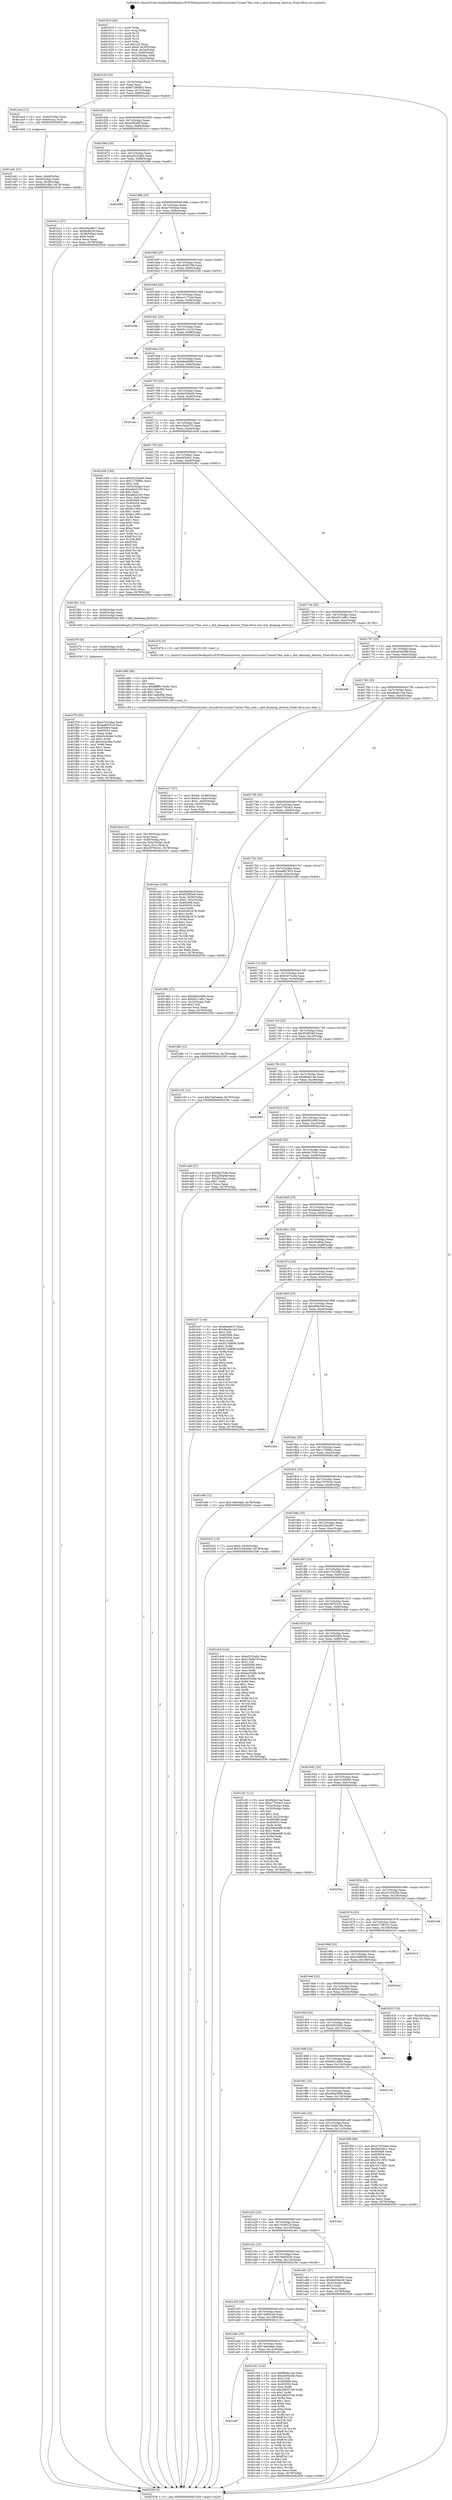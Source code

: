 digraph "0x401610" {
  label = "0x401610 (/mnt/c/Users/mathe/Desktop/tcc/POCII/binaries/extr_linuxdriversscsiaic7xxxaic79xx_osm.c_ahd_dmamap_destroy_Final-ollvm.out::main(0))"
  labelloc = "t"
  node[shape=record]

  Entry [label="",width=0.3,height=0.3,shape=circle,fillcolor=black,style=filled]
  "0x40163d" [label="{
     0x40163d [23]\l
     | [instrs]\l
     &nbsp;&nbsp;0x40163d \<+3\>: mov -0x78(%rbp),%eax\l
     &nbsp;&nbsp;0x401640 \<+2\>: mov %eax,%ecx\l
     &nbsp;&nbsp;0x401642 \<+6\>: sub $0x87280d03,%ecx\l
     &nbsp;&nbsp;0x401648 \<+3\>: mov %eax,-0x7c(%rbp)\l
     &nbsp;&nbsp;0x40164b \<+3\>: mov %ecx,-0x80(%rbp)\l
     &nbsp;&nbsp;0x40164e \<+6\>: je 0000000000401ac4 \<main+0x4b4\>\l
  }"]
  "0x401ac4" [label="{
     0x401ac4 [13]\l
     | [instrs]\l
     &nbsp;&nbsp;0x401ac4 \<+4\>: mov -0x40(%rbp),%rax\l
     &nbsp;&nbsp;0x401ac8 \<+4\>: mov 0x8(%rax),%rdi\l
     &nbsp;&nbsp;0x401acc \<+5\>: call 0000000000401060 \<atoi@plt\>\l
     | [calls]\l
     &nbsp;&nbsp;0x401060 \{1\} (unknown)\l
  }"]
  "0x401654" [label="{
     0x401654 [25]\l
     | [instrs]\l
     &nbsp;&nbsp;0x401654 \<+5\>: jmp 0000000000401659 \<main+0x49\>\l
     &nbsp;&nbsp;0x401659 \<+3\>: mov -0x7c(%rbp),%eax\l
     &nbsp;&nbsp;0x40165c \<+5\>: sub $0xa2f5af4f,%eax\l
     &nbsp;&nbsp;0x401661 \<+6\>: mov %eax,-0x84(%rbp)\l
     &nbsp;&nbsp;0x401667 \<+6\>: je 0000000000401b1c \<main+0x50c\>\l
  }"]
  Exit [label="",width=0.3,height=0.3,shape=circle,fillcolor=black,style=filled,peripheries=2]
  "0x401b1c" [label="{
     0x401b1c [27]\l
     | [instrs]\l
     &nbsp;&nbsp;0x401b1c \<+5\>: mov $0x22bcd6c7,%eax\l
     &nbsp;&nbsp;0x401b21 \<+5\>: mov $0x8a461bf,%ecx\l
     &nbsp;&nbsp;0x401b26 \<+3\>: mov -0x28(%rbp),%edx\l
     &nbsp;&nbsp;0x401b29 \<+3\>: cmp $0x0,%edx\l
     &nbsp;&nbsp;0x401b2c \<+3\>: cmove %ecx,%eax\l
     &nbsp;&nbsp;0x401b2f \<+3\>: mov %eax,-0x78(%rbp)\l
     &nbsp;&nbsp;0x401b32 \<+5\>: jmp 0000000000402556 \<main+0xf46\>\l
  }"]
  "0x40166d" [label="{
     0x40166d [25]\l
     | [instrs]\l
     &nbsp;&nbsp;0x40166d \<+5\>: jmp 0000000000401672 \<main+0x62\>\l
     &nbsp;&nbsp;0x401672 \<+3\>: mov -0x7c(%rbp),%eax\l
     &nbsp;&nbsp;0x401675 \<+5\>: sub $0xa5232a64,%eax\l
     &nbsp;&nbsp;0x40167a \<+6\>: mov %eax,-0x88(%rbp)\l
     &nbsp;&nbsp;0x401680 \<+6\>: je 0000000000402490 \<main+0xe80\>\l
  }"]
  "0x401f79" [label="{
     0x401f79 [93]\l
     | [instrs]\l
     &nbsp;&nbsp;0x401f79 \<+5\>: mov $0xa73034ee,%edx\l
     &nbsp;&nbsp;0x401f7e \<+5\>: mov $0xea667818,%esi\l
     &nbsp;&nbsp;0x401f83 \<+7\>: mov 0x405068,%eax\l
     &nbsp;&nbsp;0x401f8a \<+7\>: mov 0x405054,%ecx\l
     &nbsp;&nbsp;0x401f91 \<+3\>: mov %eax,%r8d\l
     &nbsp;&nbsp;0x401f94 \<+7\>: add $0x43c8cdbc,%r8d\l
     &nbsp;&nbsp;0x401f9b \<+4\>: sub $0x1,%r8d\l
     &nbsp;&nbsp;0x401f9f \<+7\>: sub $0x43c8cdbc,%r8d\l
     &nbsp;&nbsp;0x401fa6 \<+4\>: imul %r8d,%eax\l
     &nbsp;&nbsp;0x401faa \<+3\>: and $0x1,%eax\l
     &nbsp;&nbsp;0x401fad \<+3\>: cmp $0x0,%eax\l
     &nbsp;&nbsp;0x401fb0 \<+4\>: sete %r9b\l
     &nbsp;&nbsp;0x401fb4 \<+3\>: cmp $0xa,%ecx\l
     &nbsp;&nbsp;0x401fb7 \<+4\>: setl %r10b\l
     &nbsp;&nbsp;0x401fbb \<+3\>: mov %r9b,%r11b\l
     &nbsp;&nbsp;0x401fbe \<+3\>: and %r10b,%r11b\l
     &nbsp;&nbsp;0x401fc1 \<+3\>: xor %r10b,%r9b\l
     &nbsp;&nbsp;0x401fc4 \<+3\>: or %r9b,%r11b\l
     &nbsp;&nbsp;0x401fc7 \<+4\>: test $0x1,%r11b\l
     &nbsp;&nbsp;0x401fcb \<+3\>: cmovne %esi,%edx\l
     &nbsp;&nbsp;0x401fce \<+3\>: mov %edx,-0x78(%rbp)\l
     &nbsp;&nbsp;0x401fd1 \<+5\>: jmp 0000000000402556 \<main+0xf46\>\l
  }"]
  "0x402490" [label="{
     0x402490\l
  }", style=dashed]
  "0x401686" [label="{
     0x401686 [25]\l
     | [instrs]\l
     &nbsp;&nbsp;0x401686 \<+5\>: jmp 000000000040168b \<main+0x7b\>\l
     &nbsp;&nbsp;0x40168b \<+3\>: mov -0x7c(%rbp),%eax\l
     &nbsp;&nbsp;0x40168e \<+5\>: sub $0xa73034ee,%eax\l
     &nbsp;&nbsp;0x401693 \<+6\>: mov %eax,-0x8c(%rbp)\l
     &nbsp;&nbsp;0x401699 \<+6\>: je 00000000004024a9 \<main+0xe99\>\l
  }"]
  "0x401f70" [label="{
     0x401f70 [9]\l
     | [instrs]\l
     &nbsp;&nbsp;0x401f70 \<+4\>: mov -0x58(%rbp),%rdi\l
     &nbsp;&nbsp;0x401f74 \<+5\>: call 0000000000401030 \<free@plt\>\l
     | [calls]\l
     &nbsp;&nbsp;0x401030 \{1\} (unknown)\l
  }"]
  "0x4024a9" [label="{
     0x4024a9\l
  }", style=dashed]
  "0x40169f" [label="{
     0x40169f [25]\l
     | [instrs]\l
     &nbsp;&nbsp;0x40169f \<+5\>: jmp 00000000004016a4 \<main+0x94\>\l
     &nbsp;&nbsp;0x4016a4 \<+3\>: mov -0x7c(%rbp),%eax\l
     &nbsp;&nbsp;0x4016a7 \<+5\>: sub $0xa9244780,%eax\l
     &nbsp;&nbsp;0x4016ac \<+6\>: mov %eax,-0x90(%rbp)\l
     &nbsp;&nbsp;0x4016b2 \<+6\>: je 0000000000402526 \<main+0xf16\>\l
  }"]
  "0x401da8" [label="{
     0x401da8 [32]\l
     | [instrs]\l
     &nbsp;&nbsp;0x401da8 \<+6\>: mov -0x130(%rbp),%ecx\l
     &nbsp;&nbsp;0x401dae \<+3\>: imul %eax,%ecx\l
     &nbsp;&nbsp;0x401db1 \<+4\>: mov -0x58(%rbp),%rsi\l
     &nbsp;&nbsp;0x401db5 \<+4\>: movslq -0x5c(%rbp),%rdi\l
     &nbsp;&nbsp;0x401db9 \<+3\>: mov %ecx,(%rsi,%rdi,4)\l
     &nbsp;&nbsp;0x401dbc \<+7\>: movl $0x29793c41,-0x78(%rbp)\l
     &nbsp;&nbsp;0x401dc3 \<+5\>: jmp 0000000000402556 \<main+0xf46\>\l
  }"]
  "0x402526" [label="{
     0x402526\l
  }", style=dashed]
  "0x4016b8" [label="{
     0x4016b8 [25]\l
     | [instrs]\l
     &nbsp;&nbsp;0x4016b8 \<+5\>: jmp 00000000004016bd \<main+0xad\>\l
     &nbsp;&nbsp;0x4016bd \<+3\>: mov -0x7c(%rbp),%eax\l
     &nbsp;&nbsp;0x4016c0 \<+5\>: sub $0xae1c724d,%eax\l
     &nbsp;&nbsp;0x4016c5 \<+6\>: mov %eax,-0x94(%rbp)\l
     &nbsp;&nbsp;0x4016cb \<+6\>: je 0000000000402286 \<main+0xc76\>\l
  }"]
  "0x401d80" [label="{
     0x401d80 [40]\l
     | [instrs]\l
     &nbsp;&nbsp;0x401d80 \<+5\>: mov $0x2,%ecx\l
     &nbsp;&nbsp;0x401d85 \<+1\>: cltd\l
     &nbsp;&nbsp;0x401d86 \<+2\>: idiv %ecx\l
     &nbsp;&nbsp;0x401d88 \<+6\>: imul $0xfffffffe,%edx,%ecx\l
     &nbsp;&nbsp;0x401d8e \<+6\>: sub $0x14a9c8fd,%ecx\l
     &nbsp;&nbsp;0x401d94 \<+3\>: add $0x1,%ecx\l
     &nbsp;&nbsp;0x401d97 \<+6\>: add $0x14a9c8fd,%ecx\l
     &nbsp;&nbsp;0x401d9d \<+6\>: mov %ecx,-0x130(%rbp)\l
     &nbsp;&nbsp;0x401da3 \<+5\>: call 0000000000401160 \<next_i\>\l
     | [calls]\l
     &nbsp;&nbsp;0x401160 \{1\} (/mnt/c/Users/mathe/Desktop/tcc/POCII/binaries/extr_linuxdriversscsiaic7xxxaic79xx_osm.c_ahd_dmamap_destroy_Final-ollvm.out::next_i)\l
  }"]
  "0x402286" [label="{
     0x402286\l
  }", style=dashed]
  "0x4016d1" [label="{
     0x4016d1 [25]\l
     | [instrs]\l
     &nbsp;&nbsp;0x4016d1 \<+5\>: jmp 00000000004016d6 \<main+0xc6\>\l
     &nbsp;&nbsp;0x4016d6 \<+3\>: mov -0x7c(%rbp),%eax\l
     &nbsp;&nbsp;0x4016d9 \<+5\>: sub $0xb5114143,%eax\l
     &nbsp;&nbsp;0x4016de \<+6\>: mov %eax,-0x98(%rbp)\l
     &nbsp;&nbsp;0x4016e4 \<+6\>: je 00000000004022de \<main+0xcce\>\l
  }"]
  "0x401a87" [label="{
     0x401a87\l
  }", style=dashed]
  "0x4022de" [label="{
     0x4022de\l
  }", style=dashed]
  "0x4016ea" [label="{
     0x4016ea [25]\l
     | [instrs]\l
     &nbsp;&nbsp;0x4016ea \<+5\>: jmp 00000000004016ef \<main+0xdf\>\l
     &nbsp;&nbsp;0x4016ef \<+3\>: mov -0x7c(%rbp),%eax\l
     &nbsp;&nbsp;0x4016f2 \<+5\>: sub $0xb8c69d80,%eax\l
     &nbsp;&nbsp;0x4016f7 \<+6\>: mov %eax,-0x9c(%rbp)\l
     &nbsp;&nbsp;0x4016fd \<+6\>: je 00000000004020ae \<main+0xa9e\>\l
  }"]
  "0x401c61" [label="{
     0x401c61 [144]\l
     | [instrs]\l
     &nbsp;&nbsp;0x401c61 \<+5\>: mov $0xf8edc14a,%eax\l
     &nbsp;&nbsp;0x401c66 \<+5\>: mov $0x2e955d5c,%ecx\l
     &nbsp;&nbsp;0x401c6b \<+2\>: mov $0x1,%dl\l
     &nbsp;&nbsp;0x401c6d \<+7\>: mov 0x405068,%esi\l
     &nbsp;&nbsp;0x401c74 \<+7\>: mov 0x405054,%edi\l
     &nbsp;&nbsp;0x401c7b \<+3\>: mov %esi,%r8d\l
     &nbsp;&nbsp;0x401c7e \<+7\>: sub $0x296337e9,%r8d\l
     &nbsp;&nbsp;0x401c85 \<+4\>: sub $0x1,%r8d\l
     &nbsp;&nbsp;0x401c89 \<+7\>: add $0x296337e9,%r8d\l
     &nbsp;&nbsp;0x401c90 \<+4\>: imul %r8d,%esi\l
     &nbsp;&nbsp;0x401c94 \<+3\>: and $0x1,%esi\l
     &nbsp;&nbsp;0x401c97 \<+3\>: cmp $0x0,%esi\l
     &nbsp;&nbsp;0x401c9a \<+4\>: sete %r9b\l
     &nbsp;&nbsp;0x401c9e \<+3\>: cmp $0xa,%edi\l
     &nbsp;&nbsp;0x401ca1 \<+4\>: setl %r10b\l
     &nbsp;&nbsp;0x401ca5 \<+3\>: mov %r9b,%r11b\l
     &nbsp;&nbsp;0x401ca8 \<+4\>: xor $0xff,%r11b\l
     &nbsp;&nbsp;0x401cac \<+3\>: mov %r10b,%bl\l
     &nbsp;&nbsp;0x401caf \<+3\>: xor $0xff,%bl\l
     &nbsp;&nbsp;0x401cb2 \<+3\>: xor $0x1,%dl\l
     &nbsp;&nbsp;0x401cb5 \<+3\>: mov %r11b,%r14b\l
     &nbsp;&nbsp;0x401cb8 \<+4\>: and $0xff,%r14b\l
     &nbsp;&nbsp;0x401cbc \<+3\>: and %dl,%r9b\l
     &nbsp;&nbsp;0x401cbf \<+3\>: mov %bl,%r15b\l
     &nbsp;&nbsp;0x401cc2 \<+4\>: and $0xff,%r15b\l
     &nbsp;&nbsp;0x401cc6 \<+3\>: and %dl,%r10b\l
     &nbsp;&nbsp;0x401cc9 \<+3\>: or %r9b,%r14b\l
     &nbsp;&nbsp;0x401ccc \<+3\>: or %r10b,%r15b\l
     &nbsp;&nbsp;0x401ccf \<+3\>: xor %r15b,%r14b\l
     &nbsp;&nbsp;0x401cd2 \<+3\>: or %bl,%r11b\l
     &nbsp;&nbsp;0x401cd5 \<+4\>: xor $0xff,%r11b\l
     &nbsp;&nbsp;0x401cd9 \<+3\>: or $0x1,%dl\l
     &nbsp;&nbsp;0x401cdc \<+3\>: and %dl,%r11b\l
     &nbsp;&nbsp;0x401cdf \<+3\>: or %r11b,%r14b\l
     &nbsp;&nbsp;0x401ce2 \<+4\>: test $0x1,%r14b\l
     &nbsp;&nbsp;0x401ce6 \<+3\>: cmovne %ecx,%eax\l
     &nbsp;&nbsp;0x401ce9 \<+3\>: mov %eax,-0x78(%rbp)\l
     &nbsp;&nbsp;0x401cec \<+5\>: jmp 0000000000402556 \<main+0xf46\>\l
  }"]
  "0x4020ae" [label="{
     0x4020ae\l
  }", style=dashed]
  "0x401703" [label="{
     0x401703 [25]\l
     | [instrs]\l
     &nbsp;&nbsp;0x401703 \<+5\>: jmp 0000000000401708 \<main+0xf8\>\l
     &nbsp;&nbsp;0x401708 \<+3\>: mov -0x7c(%rbp),%eax\l
     &nbsp;&nbsp;0x40170b \<+5\>: sub $0xbb550e28,%eax\l
     &nbsp;&nbsp;0x401710 \<+6\>: mov %eax,-0xa0(%rbp)\l
     &nbsp;&nbsp;0x401716 \<+6\>: je 0000000000401aac \<main+0x49c\>\l
  }"]
  "0x401a6e" [label="{
     0x401a6e [25]\l
     | [instrs]\l
     &nbsp;&nbsp;0x401a6e \<+5\>: jmp 0000000000401a73 \<main+0x463\>\l
     &nbsp;&nbsp;0x401a73 \<+3\>: mov -0x7c(%rbp),%eax\l
     &nbsp;&nbsp;0x401a76 \<+5\>: sub $0x7ab0e4eb,%eax\l
     &nbsp;&nbsp;0x401a7b \<+6\>: mov %eax,-0x12c(%rbp)\l
     &nbsp;&nbsp;0x401a81 \<+6\>: je 0000000000401c61 \<main+0x651\>\l
  }"]
  "0x401aac" [label="{
     0x401aac\l
  }", style=dashed]
  "0x40171c" [label="{
     0x40171c [25]\l
     | [instrs]\l
     &nbsp;&nbsp;0x40171c \<+5\>: jmp 0000000000401721 \<main+0x111\>\l
     &nbsp;&nbsp;0x401721 \<+3\>: mov -0x7c(%rbp),%eax\l
     &nbsp;&nbsp;0x401724 \<+5\>: sub $0xcc5e0a79,%eax\l
     &nbsp;&nbsp;0x401729 \<+6\>: mov %eax,-0xa4(%rbp)\l
     &nbsp;&nbsp;0x40172f \<+6\>: je 0000000000401e58 \<main+0x848\>\l
  }"]
  "0x402115" [label="{
     0x402115\l
  }", style=dashed]
  "0x401e58" [label="{
     0x401e58 [165]\l
     | [instrs]\l
     &nbsp;&nbsp;0x401e58 \<+5\>: mov $0xa5232a64,%eax\l
     &nbsp;&nbsp;0x401e5d \<+5\>: mov $0x1176f9bc,%ecx\l
     &nbsp;&nbsp;0x401e62 \<+2\>: mov $0x1,%dl\l
     &nbsp;&nbsp;0x401e64 \<+3\>: mov -0x5c(%rbp),%esi\l
     &nbsp;&nbsp;0x401e67 \<+6\>: sub $0xafeb2145,%esi\l
     &nbsp;&nbsp;0x401e6d \<+3\>: add $0x1,%esi\l
     &nbsp;&nbsp;0x401e70 \<+6\>: add $0xafeb2145,%esi\l
     &nbsp;&nbsp;0x401e76 \<+3\>: mov %esi,-0x5c(%rbp)\l
     &nbsp;&nbsp;0x401e79 \<+7\>: mov 0x405068,%esi\l
     &nbsp;&nbsp;0x401e80 \<+7\>: mov 0x405054,%edi\l
     &nbsp;&nbsp;0x401e87 \<+3\>: mov %esi,%r8d\l
     &nbsp;&nbsp;0x401e8a \<+7\>: sub $0xfe11991c,%r8d\l
     &nbsp;&nbsp;0x401e91 \<+4\>: sub $0x1,%r8d\l
     &nbsp;&nbsp;0x401e95 \<+7\>: add $0xfe11991c,%r8d\l
     &nbsp;&nbsp;0x401e9c \<+4\>: imul %r8d,%esi\l
     &nbsp;&nbsp;0x401ea0 \<+3\>: and $0x1,%esi\l
     &nbsp;&nbsp;0x401ea3 \<+3\>: cmp $0x0,%esi\l
     &nbsp;&nbsp;0x401ea6 \<+4\>: sete %r9b\l
     &nbsp;&nbsp;0x401eaa \<+3\>: cmp $0xa,%edi\l
     &nbsp;&nbsp;0x401ead \<+4\>: setl %r10b\l
     &nbsp;&nbsp;0x401eb1 \<+3\>: mov %r9b,%r11b\l
     &nbsp;&nbsp;0x401eb4 \<+4\>: xor $0xff,%r11b\l
     &nbsp;&nbsp;0x401eb8 \<+3\>: mov %r10b,%bl\l
     &nbsp;&nbsp;0x401ebb \<+3\>: xor $0xff,%bl\l
     &nbsp;&nbsp;0x401ebe \<+3\>: xor $0x0,%dl\l
     &nbsp;&nbsp;0x401ec1 \<+3\>: mov %r11b,%r14b\l
     &nbsp;&nbsp;0x401ec4 \<+4\>: and $0x0,%r14b\l
     &nbsp;&nbsp;0x401ec8 \<+3\>: and %dl,%r9b\l
     &nbsp;&nbsp;0x401ecb \<+3\>: mov %bl,%r15b\l
     &nbsp;&nbsp;0x401ece \<+4\>: and $0x0,%r15b\l
     &nbsp;&nbsp;0x401ed2 \<+3\>: and %dl,%r10b\l
     &nbsp;&nbsp;0x401ed5 \<+3\>: or %r9b,%r14b\l
     &nbsp;&nbsp;0x401ed8 \<+3\>: or %r10b,%r15b\l
     &nbsp;&nbsp;0x401edb \<+3\>: xor %r15b,%r14b\l
     &nbsp;&nbsp;0x401ede \<+3\>: or %bl,%r11b\l
     &nbsp;&nbsp;0x401ee1 \<+4\>: xor $0xff,%r11b\l
     &nbsp;&nbsp;0x401ee5 \<+3\>: or $0x0,%dl\l
     &nbsp;&nbsp;0x401ee8 \<+3\>: and %dl,%r11b\l
     &nbsp;&nbsp;0x401eeb \<+3\>: or %r11b,%r14b\l
     &nbsp;&nbsp;0x401eee \<+4\>: test $0x1,%r14b\l
     &nbsp;&nbsp;0x401ef2 \<+3\>: cmovne %ecx,%eax\l
     &nbsp;&nbsp;0x401ef5 \<+3\>: mov %eax,-0x78(%rbp)\l
     &nbsp;&nbsp;0x401ef8 \<+5\>: jmp 0000000000402556 \<main+0xf46\>\l
  }"]
  "0x401735" [label="{
     0x401735 [25]\l
     | [instrs]\l
     &nbsp;&nbsp;0x401735 \<+5\>: jmp 000000000040173a \<main+0x12a\>\l
     &nbsp;&nbsp;0x40173a \<+3\>: mov -0x7c(%rbp),%eax\l
     &nbsp;&nbsp;0x40173d \<+5\>: sub $0xd4f34fc1,%eax\l
     &nbsp;&nbsp;0x401742 \<+6\>: mov %eax,-0xa8(%rbp)\l
     &nbsp;&nbsp;0x401748 \<+6\>: je 0000000000401f61 \<main+0x951\>\l
  }"]
  "0x401a55" [label="{
     0x401a55 [25]\l
     | [instrs]\l
     &nbsp;&nbsp;0x401a55 \<+5\>: jmp 0000000000401a5a \<main+0x44a\>\l
     &nbsp;&nbsp;0x401a5a \<+3\>: mov -0x7c(%rbp),%eax\l
     &nbsp;&nbsp;0x401a5d \<+5\>: sub $0x7a0901dd,%eax\l
     &nbsp;&nbsp;0x401a62 \<+6\>: mov %eax,-0x128(%rbp)\l
     &nbsp;&nbsp;0x401a68 \<+6\>: je 0000000000402115 \<main+0xb05\>\l
  }"]
  "0x401f61" [label="{
     0x401f61 [15]\l
     | [instrs]\l
     &nbsp;&nbsp;0x401f61 \<+4\>: mov -0x58(%rbp),%rdi\l
     &nbsp;&nbsp;0x401f65 \<+3\>: mov -0x48(%rbp),%esi\l
     &nbsp;&nbsp;0x401f68 \<+3\>: mov -0x4c(%rbp),%edx\l
     &nbsp;&nbsp;0x401f6b \<+5\>: call 0000000000401400 \<ahd_dmamap_destroy\>\l
     | [calls]\l
     &nbsp;&nbsp;0x401400 \{1\} (/mnt/c/Users/mathe/Desktop/tcc/POCII/binaries/extr_linuxdriversscsiaic7xxxaic79xx_osm.c_ahd_dmamap_destroy_Final-ollvm.out::ahd_dmamap_destroy)\l
  }"]
  "0x40174e" [label="{
     0x40174e [25]\l
     | [instrs]\l
     &nbsp;&nbsp;0x40174e \<+5\>: jmp 0000000000401753 \<main+0x143\>\l
     &nbsp;&nbsp;0x401753 \<+3\>: mov -0x7c(%rbp),%eax\l
     &nbsp;&nbsp;0x401756 \<+5\>: sub $0xd511afb1,%eax\l
     &nbsp;&nbsp;0x40175b \<+6\>: mov %eax,-0xac(%rbp)\l
     &nbsp;&nbsp;0x401761 \<+6\>: je 0000000000401d7b \<main+0x76b\>\l
  }"]
  "0x40225b" [label="{
     0x40225b\l
  }", style=dashed]
  "0x401d7b" [label="{
     0x401d7b [5]\l
     | [instrs]\l
     &nbsp;&nbsp;0x401d7b \<+5\>: call 0000000000401160 \<next_i\>\l
     | [calls]\l
     &nbsp;&nbsp;0x401160 \{1\} (/mnt/c/Users/mathe/Desktop/tcc/POCII/binaries/extr_linuxdriversscsiaic7xxxaic79xx_osm.c_ahd_dmamap_destroy_Final-ollvm.out::next_i)\l
  }"]
  "0x401767" [label="{
     0x401767 [25]\l
     | [instrs]\l
     &nbsp;&nbsp;0x401767 \<+5\>: jmp 000000000040176c \<main+0x15c\>\l
     &nbsp;&nbsp;0x40176c \<+3\>: mov -0x7c(%rbp),%eax\l
     &nbsp;&nbsp;0x40176f \<+5\>: sub $0xda3b596f,%eax\l
     &nbsp;&nbsp;0x401774 \<+6\>: mov %eax,-0xb0(%rbp)\l
     &nbsp;&nbsp;0x40177a \<+6\>: je 00000000004024d9 \<main+0xec9\>\l
  }"]
  "0x401bec" [label="{
     0x401bec [105]\l
     | [instrs]\l
     &nbsp;&nbsp;0x401bec \<+5\>: mov $0xfdeefe10,%ecx\l
     &nbsp;&nbsp;0x401bf1 \<+5\>: mov $0xf32f659d,%edx\l
     &nbsp;&nbsp;0x401bf6 \<+4\>: mov %rax,-0x58(%rbp)\l
     &nbsp;&nbsp;0x401bfa \<+7\>: movl $0x0,-0x5c(%rbp)\l
     &nbsp;&nbsp;0x401c01 \<+7\>: mov 0x405068,%esi\l
     &nbsp;&nbsp;0x401c08 \<+8\>: mov 0x405054,%r8d\l
     &nbsp;&nbsp;0x401c10 \<+3\>: mov %esi,%r9d\l
     &nbsp;&nbsp;0x401c13 \<+7\>: add $0x63db1b7b,%r9d\l
     &nbsp;&nbsp;0x401c1a \<+4\>: sub $0x1,%r9d\l
     &nbsp;&nbsp;0x401c1e \<+7\>: sub $0x63db1b7b,%r9d\l
     &nbsp;&nbsp;0x401c25 \<+4\>: imul %r9d,%esi\l
     &nbsp;&nbsp;0x401c29 \<+3\>: and $0x1,%esi\l
     &nbsp;&nbsp;0x401c2c \<+3\>: cmp $0x0,%esi\l
     &nbsp;&nbsp;0x401c2f \<+4\>: sete %r10b\l
     &nbsp;&nbsp;0x401c33 \<+4\>: cmp $0xa,%r8d\l
     &nbsp;&nbsp;0x401c37 \<+4\>: setl %r11b\l
     &nbsp;&nbsp;0x401c3b \<+3\>: mov %r10b,%bl\l
     &nbsp;&nbsp;0x401c3e \<+3\>: and %r11b,%bl\l
     &nbsp;&nbsp;0x401c41 \<+3\>: xor %r11b,%r10b\l
     &nbsp;&nbsp;0x401c44 \<+3\>: or %r10b,%bl\l
     &nbsp;&nbsp;0x401c47 \<+3\>: test $0x1,%bl\l
     &nbsp;&nbsp;0x401c4a \<+3\>: cmovne %edx,%ecx\l
     &nbsp;&nbsp;0x401c4d \<+3\>: mov %ecx,-0x78(%rbp)\l
     &nbsp;&nbsp;0x401c50 \<+5\>: jmp 0000000000402556 \<main+0xf46\>\l
  }"]
  "0x4024d9" [label="{
     0x4024d9\l
  }", style=dashed]
  "0x401780" [label="{
     0x401780 [25]\l
     | [instrs]\l
     &nbsp;&nbsp;0x401780 \<+5\>: jmp 0000000000401785 \<main+0x175\>\l
     &nbsp;&nbsp;0x401785 \<+3\>: mov -0x7c(%rbp),%eax\l
     &nbsp;&nbsp;0x401788 \<+5\>: sub $0xdba0e14d,%eax\l
     &nbsp;&nbsp;0x40178d \<+6\>: mov %eax,-0xb4(%rbp)\l
     &nbsp;&nbsp;0x401793 \<+6\>: je 0000000000401bc7 \<main+0x5b7\>\l
  }"]
  "0x401ad1" [label="{
     0x401ad1 [21]\l
     | [instrs]\l
     &nbsp;&nbsp;0x401ad1 \<+3\>: mov %eax,-0x44(%rbp)\l
     &nbsp;&nbsp;0x401ad4 \<+3\>: mov -0x44(%rbp),%eax\l
     &nbsp;&nbsp;0x401ad7 \<+3\>: mov %eax,-0x28(%rbp)\l
     &nbsp;&nbsp;0x401ada \<+7\>: movl $0xfb92cfb6,-0x78(%rbp)\l
     &nbsp;&nbsp;0x401ae1 \<+5\>: jmp 0000000000402556 \<main+0xf46\>\l
  }"]
  "0x401bc7" [label="{
     0x401bc7 [37]\l
     | [instrs]\l
     &nbsp;&nbsp;0x401bc7 \<+7\>: movl $0x64,-0x48(%rbp)\l
     &nbsp;&nbsp;0x401bce \<+7\>: movl $0x64,-0x4c(%rbp)\l
     &nbsp;&nbsp;0x401bd5 \<+7\>: movl $0x1,-0x50(%rbp)\l
     &nbsp;&nbsp;0x401bdc \<+4\>: movslq -0x50(%rbp),%rax\l
     &nbsp;&nbsp;0x401be0 \<+4\>: shl $0x2,%rax\l
     &nbsp;&nbsp;0x401be4 \<+3\>: mov %rax,%rdi\l
     &nbsp;&nbsp;0x401be7 \<+5\>: call 0000000000401050 \<malloc@plt\>\l
     | [calls]\l
     &nbsp;&nbsp;0x401050 \{1\} (unknown)\l
  }"]
  "0x401799" [label="{
     0x401799 [25]\l
     | [instrs]\l
     &nbsp;&nbsp;0x401799 \<+5\>: jmp 000000000040179e \<main+0x18e\>\l
     &nbsp;&nbsp;0x40179e \<+3\>: mov -0x7c(%rbp),%eax\l
     &nbsp;&nbsp;0x4017a1 \<+5\>: sub $0xe77924c5,%eax\l
     &nbsp;&nbsp;0x4017a6 \<+6\>: mov %eax,-0xb8(%rbp)\l
     &nbsp;&nbsp;0x4017ac \<+6\>: je 0000000000401d60 \<main+0x750\>\l
  }"]
  "0x401610" [label="{
     0x401610 [45]\l
     | [instrs]\l
     &nbsp;&nbsp;0x401610 \<+1\>: push %rbp\l
     &nbsp;&nbsp;0x401611 \<+3\>: mov %rsp,%rbp\l
     &nbsp;&nbsp;0x401614 \<+2\>: push %r15\l
     &nbsp;&nbsp;0x401616 \<+2\>: push %r14\l
     &nbsp;&nbsp;0x401618 \<+2\>: push %r12\l
     &nbsp;&nbsp;0x40161a \<+1\>: push %rbx\l
     &nbsp;&nbsp;0x40161b \<+7\>: sub $0x120,%rsp\l
     &nbsp;&nbsp;0x401622 \<+7\>: movl $0x0,-0x30(%rbp)\l
     &nbsp;&nbsp;0x401629 \<+3\>: mov %edi,-0x34(%rbp)\l
     &nbsp;&nbsp;0x40162c \<+4\>: mov %rsi,-0x40(%rbp)\l
     &nbsp;&nbsp;0x401630 \<+3\>: mov -0x34(%rbp),%edi\l
     &nbsp;&nbsp;0x401633 \<+3\>: mov %edi,-0x2c(%rbp)\l
     &nbsp;&nbsp;0x401636 \<+7\>: movl $0x745d912f,-0x78(%rbp)\l
  }"]
  "0x401d60" [label="{
     0x401d60 [27]\l
     | [instrs]\l
     &nbsp;&nbsp;0x401d60 \<+5\>: mov $0x660a560b,%eax\l
     &nbsp;&nbsp;0x401d65 \<+5\>: mov $0xd511afb1,%ecx\l
     &nbsp;&nbsp;0x401d6a \<+3\>: mov -0x22(%rbp),%dl\l
     &nbsp;&nbsp;0x401d6d \<+3\>: test $0x1,%dl\l
     &nbsp;&nbsp;0x401d70 \<+3\>: cmovne %ecx,%eax\l
     &nbsp;&nbsp;0x401d73 \<+3\>: mov %eax,-0x78(%rbp)\l
     &nbsp;&nbsp;0x401d76 \<+5\>: jmp 0000000000402556 \<main+0xf46\>\l
  }"]
  "0x4017b2" [label="{
     0x4017b2 [25]\l
     | [instrs]\l
     &nbsp;&nbsp;0x4017b2 \<+5\>: jmp 00000000004017b7 \<main+0x1a7\>\l
     &nbsp;&nbsp;0x4017b7 \<+3\>: mov -0x7c(%rbp),%eax\l
     &nbsp;&nbsp;0x4017ba \<+5\>: sub $0xea667818,%eax\l
     &nbsp;&nbsp;0x4017bf \<+6\>: mov %eax,-0xbc(%rbp)\l
     &nbsp;&nbsp;0x4017c5 \<+6\>: je 0000000000401fd6 \<main+0x9c6\>\l
  }"]
  "0x402556" [label="{
     0x402556 [5]\l
     | [instrs]\l
     &nbsp;&nbsp;0x402556 \<+5\>: jmp 000000000040163d \<main+0x2d\>\l
  }"]
  "0x401fd6" [label="{
     0x401fd6 [12]\l
     | [instrs]\l
     &nbsp;&nbsp;0x401fd6 \<+7\>: movl $0x21976c4c,-0x78(%rbp)\l
     &nbsp;&nbsp;0x401fdd \<+5\>: jmp 0000000000402556 \<main+0xf46\>\l
  }"]
  "0x4017cb" [label="{
     0x4017cb [25]\l
     | [instrs]\l
     &nbsp;&nbsp;0x4017cb \<+5\>: jmp 00000000004017d0 \<main+0x1c0\>\l
     &nbsp;&nbsp;0x4017d0 \<+3\>: mov -0x7c(%rbp),%eax\l
     &nbsp;&nbsp;0x4017d3 \<+5\>: sub $0xf1874cd4,%eax\l
     &nbsp;&nbsp;0x4017d8 \<+6\>: mov %eax,-0xc0(%rbp)\l
     &nbsp;&nbsp;0x4017de \<+6\>: je 0000000000402267 \<main+0xc57\>\l
  }"]
  "0x401a3c" [label="{
     0x401a3c [25]\l
     | [instrs]\l
     &nbsp;&nbsp;0x401a3c \<+5\>: jmp 0000000000401a41 \<main+0x431\>\l
     &nbsp;&nbsp;0x401a41 \<+3\>: mov -0x7c(%rbp),%eax\l
     &nbsp;&nbsp;0x401a44 \<+5\>: sub $0x79ab5039,%eax\l
     &nbsp;&nbsp;0x401a49 \<+6\>: mov %eax,-0x124(%rbp)\l
     &nbsp;&nbsp;0x401a4f \<+6\>: je 000000000040225b \<main+0xc4b\>\l
  }"]
  "0x402267" [label="{
     0x402267\l
  }", style=dashed]
  "0x4017e4" [label="{
     0x4017e4 [25]\l
     | [instrs]\l
     &nbsp;&nbsp;0x4017e4 \<+5\>: jmp 00000000004017e9 \<main+0x1d9\>\l
     &nbsp;&nbsp;0x4017e9 \<+3\>: mov -0x7c(%rbp),%eax\l
     &nbsp;&nbsp;0x4017ec \<+5\>: sub $0xf32f659d,%eax\l
     &nbsp;&nbsp;0x4017f1 \<+6\>: mov %eax,-0xc4(%rbp)\l
     &nbsp;&nbsp;0x4017f7 \<+6\>: je 0000000000401c55 \<main+0x645\>\l
  }"]
  "0x401a91" [label="{
     0x401a91 [27]\l
     | [instrs]\l
     &nbsp;&nbsp;0x401a91 \<+5\>: mov $0x87280d03,%eax\l
     &nbsp;&nbsp;0x401a96 \<+5\>: mov $0xbb550e28,%ecx\l
     &nbsp;&nbsp;0x401a9b \<+3\>: mov -0x2c(%rbp),%edx\l
     &nbsp;&nbsp;0x401a9e \<+3\>: cmp $0x2,%edx\l
     &nbsp;&nbsp;0x401aa1 \<+3\>: cmovne %ecx,%eax\l
     &nbsp;&nbsp;0x401aa4 \<+3\>: mov %eax,-0x78(%rbp)\l
     &nbsp;&nbsp;0x401aa7 \<+5\>: jmp 0000000000402556 \<main+0xf46\>\l
  }"]
  "0x401c55" [label="{
     0x401c55 [12]\l
     | [instrs]\l
     &nbsp;&nbsp;0x401c55 \<+7\>: movl $0x7ab0e4eb,-0x78(%rbp)\l
     &nbsp;&nbsp;0x401c5c \<+5\>: jmp 0000000000402556 \<main+0xf46\>\l
  }"]
  "0x4017fd" [label="{
     0x4017fd [25]\l
     | [instrs]\l
     &nbsp;&nbsp;0x4017fd \<+5\>: jmp 0000000000401802 \<main+0x1f2\>\l
     &nbsp;&nbsp;0x401802 \<+3\>: mov -0x7c(%rbp),%eax\l
     &nbsp;&nbsp;0x401805 \<+5\>: sub $0xf8edc14a,%eax\l
     &nbsp;&nbsp;0x40180a \<+6\>: mov %eax,-0xc8(%rbp)\l
     &nbsp;&nbsp;0x401810 \<+6\>: je 0000000000402484 \<main+0xe74\>\l
  }"]
  "0x401a23" [label="{
     0x401a23 [25]\l
     | [instrs]\l
     &nbsp;&nbsp;0x401a23 \<+5\>: jmp 0000000000401a28 \<main+0x418\>\l
     &nbsp;&nbsp;0x401a28 \<+3\>: mov -0x7c(%rbp),%eax\l
     &nbsp;&nbsp;0x401a2b \<+5\>: sub $0x745d912f,%eax\l
     &nbsp;&nbsp;0x401a30 \<+6\>: mov %eax,-0x120(%rbp)\l
     &nbsp;&nbsp;0x401a36 \<+6\>: je 0000000000401a91 \<main+0x481\>\l
  }"]
  "0x402484" [label="{
     0x402484\l
  }", style=dashed]
  "0x401816" [label="{
     0x401816 [25]\l
     | [instrs]\l
     &nbsp;&nbsp;0x401816 \<+5\>: jmp 000000000040181b \<main+0x20b\>\l
     &nbsp;&nbsp;0x40181b \<+3\>: mov -0x7c(%rbp),%eax\l
     &nbsp;&nbsp;0x40181e \<+5\>: sub $0xfb92cfb6,%eax\l
     &nbsp;&nbsp;0x401823 \<+6\>: mov %eax,-0xcc(%rbp)\l
     &nbsp;&nbsp;0x401829 \<+6\>: je 0000000000401ae6 \<main+0x4d6\>\l
  }"]
  "0x401fe2" [label="{
     0x401fe2\l
  }", style=dashed]
  "0x401ae6" [label="{
     0x401ae6 [27]\l
     | [instrs]\l
     &nbsp;&nbsp;0x401ae6 \<+5\>: mov $0xfda750fc,%eax\l
     &nbsp;&nbsp;0x401aeb \<+5\>: mov $0xa2f5af4f,%ecx\l
     &nbsp;&nbsp;0x401af0 \<+3\>: mov -0x28(%rbp),%edx\l
     &nbsp;&nbsp;0x401af3 \<+3\>: cmp $0x1,%edx\l
     &nbsp;&nbsp;0x401af6 \<+3\>: cmovl %ecx,%eax\l
     &nbsp;&nbsp;0x401af9 \<+3\>: mov %eax,-0x78(%rbp)\l
     &nbsp;&nbsp;0x401afc \<+5\>: jmp 0000000000402556 \<main+0xf46\>\l
  }"]
  "0x40182f" [label="{
     0x40182f [25]\l
     | [instrs]\l
     &nbsp;&nbsp;0x40182f \<+5\>: jmp 0000000000401834 \<main+0x224\>\l
     &nbsp;&nbsp;0x401834 \<+3\>: mov -0x7c(%rbp),%eax\l
     &nbsp;&nbsp;0x401837 \<+5\>: sub $0xfda750fc,%eax\l
     &nbsp;&nbsp;0x40183c \<+6\>: mov %eax,-0xd0(%rbp)\l
     &nbsp;&nbsp;0x401842 \<+6\>: je 0000000000401b01 \<main+0x4f1\>\l
  }"]
  "0x401a0a" [label="{
     0x401a0a [25]\l
     | [instrs]\l
     &nbsp;&nbsp;0x401a0a \<+5\>: jmp 0000000000401a0f \<main+0x3ff\>\l
     &nbsp;&nbsp;0x401a0f \<+3\>: mov -0x7c(%rbp),%eax\l
     &nbsp;&nbsp;0x401a12 \<+5\>: sub $0x740da76b,%eax\l
     &nbsp;&nbsp;0x401a17 \<+6\>: mov %eax,-0x11c(%rbp)\l
     &nbsp;&nbsp;0x401a1d \<+6\>: je 0000000000401fe2 \<main+0x9d2\>\l
  }"]
  "0x401b01" [label="{
     0x401b01\l
  }", style=dashed]
  "0x401848" [label="{
     0x401848 [25]\l
     | [instrs]\l
     &nbsp;&nbsp;0x401848 \<+5\>: jmp 000000000040184d \<main+0x23d\>\l
     &nbsp;&nbsp;0x40184d \<+3\>: mov -0x7c(%rbp),%eax\l
     &nbsp;&nbsp;0x401850 \<+5\>: sub $0xfdeefe10,%eax\l
     &nbsp;&nbsp;0x401855 \<+6\>: mov %eax,-0xd4(%rbp)\l
     &nbsp;&nbsp;0x40185b \<+6\>: je 0000000000402448 \<main+0xe38\>\l
  }"]
  "0x401f09" [label="{
     0x401f09 [88]\l
     | [instrs]\l
     &nbsp;&nbsp;0x401f09 \<+5\>: mov $0xa73034ee,%eax\l
     &nbsp;&nbsp;0x401f0e \<+5\>: mov $0xd4f34fc1,%ecx\l
     &nbsp;&nbsp;0x401f13 \<+7\>: mov 0x405068,%edx\l
     &nbsp;&nbsp;0x401f1a \<+7\>: mov 0x405054,%esi\l
     &nbsp;&nbsp;0x401f21 \<+2\>: mov %edx,%edi\l
     &nbsp;&nbsp;0x401f23 \<+6\>: add $0x18113f31,%edi\l
     &nbsp;&nbsp;0x401f29 \<+3\>: sub $0x1,%edi\l
     &nbsp;&nbsp;0x401f2c \<+6\>: sub $0x18113f31,%edi\l
     &nbsp;&nbsp;0x401f32 \<+3\>: imul %edi,%edx\l
     &nbsp;&nbsp;0x401f35 \<+3\>: and $0x1,%edx\l
     &nbsp;&nbsp;0x401f38 \<+3\>: cmp $0x0,%edx\l
     &nbsp;&nbsp;0x401f3b \<+4\>: sete %r8b\l
     &nbsp;&nbsp;0x401f3f \<+3\>: cmp $0xa,%esi\l
     &nbsp;&nbsp;0x401f42 \<+4\>: setl %r9b\l
     &nbsp;&nbsp;0x401f46 \<+3\>: mov %r8b,%r10b\l
     &nbsp;&nbsp;0x401f49 \<+3\>: and %r9b,%r10b\l
     &nbsp;&nbsp;0x401f4c \<+3\>: xor %r9b,%r8b\l
     &nbsp;&nbsp;0x401f4f \<+3\>: or %r8b,%r10b\l
     &nbsp;&nbsp;0x401f52 \<+4\>: test $0x1,%r10b\l
     &nbsp;&nbsp;0x401f56 \<+3\>: cmovne %ecx,%eax\l
     &nbsp;&nbsp;0x401f59 \<+3\>: mov %eax,-0x78(%rbp)\l
     &nbsp;&nbsp;0x401f5c \<+5\>: jmp 0000000000402556 \<main+0xf46\>\l
  }"]
  "0x402448" [label="{
     0x402448\l
  }", style=dashed]
  "0x401861" [label="{
     0x401861 [25]\l
     | [instrs]\l
     &nbsp;&nbsp;0x401861 \<+5\>: jmp 0000000000401866 \<main+0x256\>\l
     &nbsp;&nbsp;0x401866 \<+3\>: mov -0x7c(%rbp),%eax\l
     &nbsp;&nbsp;0x401869 \<+5\>: sub $0x36ef6da,%eax\l
     &nbsp;&nbsp;0x40186e \<+6\>: mov %eax,-0xd8(%rbp)\l
     &nbsp;&nbsp;0x401874 \<+6\>: je 000000000040236b \<main+0xd5b\>\l
  }"]
  "0x4019f1" [label="{
     0x4019f1 [25]\l
     | [instrs]\l
     &nbsp;&nbsp;0x4019f1 \<+5\>: jmp 00000000004019f6 \<main+0x3e6\>\l
     &nbsp;&nbsp;0x4019f6 \<+3\>: mov -0x7c(%rbp),%eax\l
     &nbsp;&nbsp;0x4019f9 \<+5\>: sub $0x660a560b,%eax\l
     &nbsp;&nbsp;0x4019fe \<+6\>: mov %eax,-0x118(%rbp)\l
     &nbsp;&nbsp;0x401a04 \<+6\>: je 0000000000401f09 \<main+0x8f9\>\l
  }"]
  "0x40236b" [label="{
     0x40236b\l
  }", style=dashed]
  "0x40187a" [label="{
     0x40187a [25]\l
     | [instrs]\l
     &nbsp;&nbsp;0x40187a \<+5\>: jmp 000000000040187f \<main+0x26f\>\l
     &nbsp;&nbsp;0x40187f \<+3\>: mov -0x7c(%rbp),%eax\l
     &nbsp;&nbsp;0x401882 \<+5\>: sub $0x8a461bf,%eax\l
     &nbsp;&nbsp;0x401887 \<+6\>: mov %eax,-0xdc(%rbp)\l
     &nbsp;&nbsp;0x40188d \<+6\>: je 0000000000401b37 \<main+0x527\>\l
  }"]
  "0x402130" [label="{
     0x402130\l
  }", style=dashed]
  "0x401b37" [label="{
     0x401b37 [144]\l
     | [instrs]\l
     &nbsp;&nbsp;0x401b37 \<+5\>: mov $0xfdeefe10,%eax\l
     &nbsp;&nbsp;0x401b3c \<+5\>: mov $0xdba0e14d,%ecx\l
     &nbsp;&nbsp;0x401b41 \<+2\>: mov $0x1,%dl\l
     &nbsp;&nbsp;0x401b43 \<+7\>: mov 0x405068,%esi\l
     &nbsp;&nbsp;0x401b4a \<+7\>: mov 0x405054,%edi\l
     &nbsp;&nbsp;0x401b51 \<+3\>: mov %esi,%r8d\l
     &nbsp;&nbsp;0x401b54 \<+7\>: sub $0x9274d696,%r8d\l
     &nbsp;&nbsp;0x401b5b \<+4\>: sub $0x1,%r8d\l
     &nbsp;&nbsp;0x401b5f \<+7\>: add $0x9274d696,%r8d\l
     &nbsp;&nbsp;0x401b66 \<+4\>: imul %r8d,%esi\l
     &nbsp;&nbsp;0x401b6a \<+3\>: and $0x1,%esi\l
     &nbsp;&nbsp;0x401b6d \<+3\>: cmp $0x0,%esi\l
     &nbsp;&nbsp;0x401b70 \<+4\>: sete %r9b\l
     &nbsp;&nbsp;0x401b74 \<+3\>: cmp $0xa,%edi\l
     &nbsp;&nbsp;0x401b77 \<+4\>: setl %r10b\l
     &nbsp;&nbsp;0x401b7b \<+3\>: mov %r9b,%r11b\l
     &nbsp;&nbsp;0x401b7e \<+4\>: xor $0xff,%r11b\l
     &nbsp;&nbsp;0x401b82 \<+3\>: mov %r10b,%bl\l
     &nbsp;&nbsp;0x401b85 \<+3\>: xor $0xff,%bl\l
     &nbsp;&nbsp;0x401b88 \<+3\>: xor $0x0,%dl\l
     &nbsp;&nbsp;0x401b8b \<+3\>: mov %r11b,%r14b\l
     &nbsp;&nbsp;0x401b8e \<+4\>: and $0x0,%r14b\l
     &nbsp;&nbsp;0x401b92 \<+3\>: and %dl,%r9b\l
     &nbsp;&nbsp;0x401b95 \<+3\>: mov %bl,%r15b\l
     &nbsp;&nbsp;0x401b98 \<+4\>: and $0x0,%r15b\l
     &nbsp;&nbsp;0x401b9c \<+3\>: and %dl,%r10b\l
     &nbsp;&nbsp;0x401b9f \<+3\>: or %r9b,%r14b\l
     &nbsp;&nbsp;0x401ba2 \<+3\>: or %r10b,%r15b\l
     &nbsp;&nbsp;0x401ba5 \<+3\>: xor %r15b,%r14b\l
     &nbsp;&nbsp;0x401ba8 \<+3\>: or %bl,%r11b\l
     &nbsp;&nbsp;0x401bab \<+4\>: xor $0xff,%r11b\l
     &nbsp;&nbsp;0x401baf \<+3\>: or $0x0,%dl\l
     &nbsp;&nbsp;0x401bb2 \<+3\>: and %dl,%r11b\l
     &nbsp;&nbsp;0x401bb5 \<+3\>: or %r11b,%r14b\l
     &nbsp;&nbsp;0x401bb8 \<+4\>: test $0x1,%r14b\l
     &nbsp;&nbsp;0x401bbc \<+3\>: cmovne %ecx,%eax\l
     &nbsp;&nbsp;0x401bbf \<+3\>: mov %eax,-0x78(%rbp)\l
     &nbsp;&nbsp;0x401bc2 \<+5\>: jmp 0000000000402556 \<main+0xf46\>\l
  }"]
  "0x401893" [label="{
     0x401893 [25]\l
     | [instrs]\l
     &nbsp;&nbsp;0x401893 \<+5\>: jmp 0000000000401898 \<main+0x288\>\l
     &nbsp;&nbsp;0x401898 \<+3\>: mov -0x7c(%rbp),%eax\l
     &nbsp;&nbsp;0x40189b \<+5\>: sub $0x969b3e9,%eax\l
     &nbsp;&nbsp;0x4018a0 \<+6\>: mov %eax,-0xe0(%rbp)\l
     &nbsp;&nbsp;0x4018a6 \<+6\>: je 00000000004023be \<main+0xdae\>\l
  }"]
  "0x4019d8" [label="{
     0x4019d8 [25]\l
     | [instrs]\l
     &nbsp;&nbsp;0x4019d8 \<+5\>: jmp 00000000004019dd \<main+0x3cd\>\l
     &nbsp;&nbsp;0x4019dd \<+3\>: mov -0x7c(%rbp),%eax\l
     &nbsp;&nbsp;0x4019e0 \<+5\>: sub $0x64514da5,%eax\l
     &nbsp;&nbsp;0x4019e5 \<+6\>: mov %eax,-0x114(%rbp)\l
     &nbsp;&nbsp;0x4019eb \<+6\>: je 0000000000402130 \<main+0xb20\>\l
  }"]
  "0x4023be" [label="{
     0x4023be\l
  }", style=dashed]
  "0x4018ac" [label="{
     0x4018ac [25]\l
     | [instrs]\l
     &nbsp;&nbsp;0x4018ac \<+5\>: jmp 00000000004018b1 \<main+0x2a1\>\l
     &nbsp;&nbsp;0x4018b1 \<+3\>: mov -0x7c(%rbp),%eax\l
     &nbsp;&nbsp;0x4018b4 \<+5\>: sub $0x1176f9bc,%eax\l
     &nbsp;&nbsp;0x4018b9 \<+6\>: mov %eax,-0xe4(%rbp)\l
     &nbsp;&nbsp;0x4018bf \<+6\>: je 0000000000401efd \<main+0x8ed\>\l
  }"]
  "0x40201e" [label="{
     0x40201e\l
  }", style=dashed]
  "0x401efd" [label="{
     0x401efd [12]\l
     | [instrs]\l
     &nbsp;&nbsp;0x401efd \<+7\>: movl $0x7ab0e4eb,-0x78(%rbp)\l
     &nbsp;&nbsp;0x401f04 \<+5\>: jmp 0000000000402556 \<main+0xf46\>\l
  }"]
  "0x4018c5" [label="{
     0x4018c5 [25]\l
     | [instrs]\l
     &nbsp;&nbsp;0x4018c5 \<+5\>: jmp 00000000004018ca \<main+0x2ba\>\l
     &nbsp;&nbsp;0x4018ca \<+3\>: mov -0x7c(%rbp),%eax\l
     &nbsp;&nbsp;0x4018cd \<+5\>: sub $0x21976c4c,%eax\l
     &nbsp;&nbsp;0x4018d2 \<+6\>: mov %eax,-0xe8(%rbp)\l
     &nbsp;&nbsp;0x4018d8 \<+6\>: je 0000000000402422 \<main+0xe12\>\l
  }"]
  "0x4019bf" [label="{
     0x4019bf [25]\l
     | [instrs]\l
     &nbsp;&nbsp;0x4019bf \<+5\>: jmp 00000000004019c4 \<main+0x3b4\>\l
     &nbsp;&nbsp;0x4019c4 \<+3\>: mov -0x7c(%rbp),%eax\l
     &nbsp;&nbsp;0x4019c7 \<+5\>: sub $0x5d532bf1,%eax\l
     &nbsp;&nbsp;0x4019cc \<+6\>: mov %eax,-0x110(%rbp)\l
     &nbsp;&nbsp;0x4019d2 \<+6\>: je 000000000040201e \<main+0xa0e\>\l
  }"]
  "0x402422" [label="{
     0x402422 [19]\l
     | [instrs]\l
     &nbsp;&nbsp;0x402422 \<+7\>: movl $0x0,-0x30(%rbp)\l
     &nbsp;&nbsp;0x402429 \<+7\>: movl $0x5c5dc990,-0x78(%rbp)\l
     &nbsp;&nbsp;0x402430 \<+5\>: jmp 0000000000402556 \<main+0xf46\>\l
  }"]
  "0x4018de" [label="{
     0x4018de [25]\l
     | [instrs]\l
     &nbsp;&nbsp;0x4018de \<+5\>: jmp 00000000004018e3 \<main+0x2d3\>\l
     &nbsp;&nbsp;0x4018e3 \<+3\>: mov -0x7c(%rbp),%eax\l
     &nbsp;&nbsp;0x4018e6 \<+5\>: sub $0x22bcd6c7,%eax\l
     &nbsp;&nbsp;0x4018eb \<+6\>: mov %eax,-0xec(%rbp)\l
     &nbsp;&nbsp;0x4018f1 \<+6\>: je 000000000040235f \<main+0xd4f\>\l
  }"]
  "0x402435" [label="{
     0x402435 [19]\l
     | [instrs]\l
     &nbsp;&nbsp;0x402435 \<+3\>: mov -0x30(%rbp),%eax\l
     &nbsp;&nbsp;0x402438 \<+7\>: add $0x120,%rsp\l
     &nbsp;&nbsp;0x40243f \<+1\>: pop %rbx\l
     &nbsp;&nbsp;0x402440 \<+2\>: pop %r12\l
     &nbsp;&nbsp;0x402442 \<+2\>: pop %r14\l
     &nbsp;&nbsp;0x402444 \<+2\>: pop %r15\l
     &nbsp;&nbsp;0x402446 \<+1\>: pop %rbp\l
     &nbsp;&nbsp;0x402447 \<+1\>: ret\l
  }"]
  "0x40235f" [label="{
     0x40235f\l
  }", style=dashed]
  "0x4018f7" [label="{
     0x4018f7 [25]\l
     | [instrs]\l
     &nbsp;&nbsp;0x4018f7 \<+5\>: jmp 00000000004018fc \<main+0x2ec\>\l
     &nbsp;&nbsp;0x4018fc \<+3\>: mov -0x7c(%rbp),%eax\l
     &nbsp;&nbsp;0x4018ff \<+5\>: sub $0x27523945,%eax\l
     &nbsp;&nbsp;0x401904 \<+6\>: mov %eax,-0xf0(%rbp)\l
     &nbsp;&nbsp;0x40190a \<+6\>: je 0000000000402353 \<main+0xd43\>\l
  }"]
  "0x4019a6" [label="{
     0x4019a6 [25]\l
     | [instrs]\l
     &nbsp;&nbsp;0x4019a6 \<+5\>: jmp 00000000004019ab \<main+0x39b\>\l
     &nbsp;&nbsp;0x4019ab \<+3\>: mov -0x7c(%rbp),%eax\l
     &nbsp;&nbsp;0x4019ae \<+5\>: sub $0x5c5dc990,%eax\l
     &nbsp;&nbsp;0x4019b3 \<+6\>: mov %eax,-0x10c(%rbp)\l
     &nbsp;&nbsp;0x4019b9 \<+6\>: je 0000000000402435 \<main+0xe25\>\l
  }"]
  "0x402353" [label="{
     0x402353\l
  }", style=dashed]
  "0x401910" [label="{
     0x401910 [25]\l
     | [instrs]\l
     &nbsp;&nbsp;0x401910 \<+5\>: jmp 0000000000401915 \<main+0x305\>\l
     &nbsp;&nbsp;0x401915 \<+3\>: mov -0x7c(%rbp),%eax\l
     &nbsp;&nbsp;0x401918 \<+5\>: sub $0x29793c41,%eax\l
     &nbsp;&nbsp;0x40191d \<+6\>: mov %eax,-0xf4(%rbp)\l
     &nbsp;&nbsp;0x401923 \<+6\>: je 0000000000401dc8 \<main+0x7b8\>\l
  }"]
  "0x4024cd" [label="{
     0x4024cd\l
  }", style=dashed]
  "0x401dc8" [label="{
     0x401dc8 [144]\l
     | [instrs]\l
     &nbsp;&nbsp;0x401dc8 \<+5\>: mov $0xa5232a64,%eax\l
     &nbsp;&nbsp;0x401dcd \<+5\>: mov $0xcc5e0a79,%ecx\l
     &nbsp;&nbsp;0x401dd2 \<+2\>: mov $0x1,%dl\l
     &nbsp;&nbsp;0x401dd4 \<+7\>: mov 0x405068,%esi\l
     &nbsp;&nbsp;0x401ddb \<+7\>: mov 0x405054,%edi\l
     &nbsp;&nbsp;0x401de2 \<+3\>: mov %esi,%r8d\l
     &nbsp;&nbsp;0x401de5 \<+7\>: sub $0xbe55ddb,%r8d\l
     &nbsp;&nbsp;0x401dec \<+4\>: sub $0x1,%r8d\l
     &nbsp;&nbsp;0x401df0 \<+7\>: add $0xbe55ddb,%r8d\l
     &nbsp;&nbsp;0x401df7 \<+4\>: imul %r8d,%esi\l
     &nbsp;&nbsp;0x401dfb \<+3\>: and $0x1,%esi\l
     &nbsp;&nbsp;0x401dfe \<+3\>: cmp $0x0,%esi\l
     &nbsp;&nbsp;0x401e01 \<+4\>: sete %r9b\l
     &nbsp;&nbsp;0x401e05 \<+3\>: cmp $0xa,%edi\l
     &nbsp;&nbsp;0x401e08 \<+4\>: setl %r10b\l
     &nbsp;&nbsp;0x401e0c \<+3\>: mov %r9b,%r11b\l
     &nbsp;&nbsp;0x401e0f \<+4\>: xor $0xff,%r11b\l
     &nbsp;&nbsp;0x401e13 \<+3\>: mov %r10b,%bl\l
     &nbsp;&nbsp;0x401e16 \<+3\>: xor $0xff,%bl\l
     &nbsp;&nbsp;0x401e19 \<+3\>: xor $0x0,%dl\l
     &nbsp;&nbsp;0x401e1c \<+3\>: mov %r11b,%r14b\l
     &nbsp;&nbsp;0x401e1f \<+4\>: and $0x0,%r14b\l
     &nbsp;&nbsp;0x401e23 \<+3\>: and %dl,%r9b\l
     &nbsp;&nbsp;0x401e26 \<+3\>: mov %bl,%r15b\l
     &nbsp;&nbsp;0x401e29 \<+4\>: and $0x0,%r15b\l
     &nbsp;&nbsp;0x401e2d \<+3\>: and %dl,%r10b\l
     &nbsp;&nbsp;0x401e30 \<+3\>: or %r9b,%r14b\l
     &nbsp;&nbsp;0x401e33 \<+3\>: or %r10b,%r15b\l
     &nbsp;&nbsp;0x401e36 \<+3\>: xor %r15b,%r14b\l
     &nbsp;&nbsp;0x401e39 \<+3\>: or %bl,%r11b\l
     &nbsp;&nbsp;0x401e3c \<+4\>: xor $0xff,%r11b\l
     &nbsp;&nbsp;0x401e40 \<+3\>: or $0x0,%dl\l
     &nbsp;&nbsp;0x401e43 \<+3\>: and %dl,%r11b\l
     &nbsp;&nbsp;0x401e46 \<+3\>: or %r11b,%r14b\l
     &nbsp;&nbsp;0x401e49 \<+4\>: test $0x1,%r14b\l
     &nbsp;&nbsp;0x401e4d \<+3\>: cmovne %ecx,%eax\l
     &nbsp;&nbsp;0x401e50 \<+3\>: mov %eax,-0x78(%rbp)\l
     &nbsp;&nbsp;0x401e53 \<+5\>: jmp 0000000000402556 \<main+0xf46\>\l
  }"]
  "0x401929" [label="{
     0x401929 [25]\l
     | [instrs]\l
     &nbsp;&nbsp;0x401929 \<+5\>: jmp 000000000040192e \<main+0x31e\>\l
     &nbsp;&nbsp;0x40192e \<+3\>: mov -0x7c(%rbp),%eax\l
     &nbsp;&nbsp;0x401931 \<+5\>: sub $0x2e955d5c,%eax\l
     &nbsp;&nbsp;0x401936 \<+6\>: mov %eax,-0xf8(%rbp)\l
     &nbsp;&nbsp;0x40193c \<+6\>: je 0000000000401cf1 \<main+0x6e1\>\l
  }"]
  "0x40198d" [label="{
     0x40198d [25]\l
     | [instrs]\l
     &nbsp;&nbsp;0x40198d \<+5\>: jmp 0000000000401992 \<main+0x382\>\l
     &nbsp;&nbsp;0x401992 \<+3\>: mov -0x7c(%rbp),%eax\l
     &nbsp;&nbsp;0x401995 \<+5\>: sub $0x5299830f,%eax\l
     &nbsp;&nbsp;0x40199a \<+6\>: mov %eax,-0x108(%rbp)\l
     &nbsp;&nbsp;0x4019a0 \<+6\>: je 00000000004024cd \<main+0xebd\>\l
  }"]
  "0x401cf1" [label="{
     0x401cf1 [111]\l
     | [instrs]\l
     &nbsp;&nbsp;0x401cf1 \<+5\>: mov $0xf8edc14a,%eax\l
     &nbsp;&nbsp;0x401cf6 \<+5\>: mov $0xe77924c5,%ecx\l
     &nbsp;&nbsp;0x401cfb \<+3\>: mov -0x5c(%rbp),%edx\l
     &nbsp;&nbsp;0x401cfe \<+3\>: cmp -0x50(%rbp),%edx\l
     &nbsp;&nbsp;0x401d01 \<+4\>: setl %sil\l
     &nbsp;&nbsp;0x401d05 \<+4\>: and $0x1,%sil\l
     &nbsp;&nbsp;0x401d09 \<+4\>: mov %sil,-0x22(%rbp)\l
     &nbsp;&nbsp;0x401d0d \<+7\>: mov 0x405068,%edx\l
     &nbsp;&nbsp;0x401d14 \<+7\>: mov 0x405054,%edi\l
     &nbsp;&nbsp;0x401d1b \<+3\>: mov %edx,%r8d\l
     &nbsp;&nbsp;0x401d1e \<+7\>: sub $0x5d6eb0f8,%r8d\l
     &nbsp;&nbsp;0x401d25 \<+4\>: sub $0x1,%r8d\l
     &nbsp;&nbsp;0x401d29 \<+7\>: add $0x5d6eb0f8,%r8d\l
     &nbsp;&nbsp;0x401d30 \<+4\>: imul %r8d,%edx\l
     &nbsp;&nbsp;0x401d34 \<+3\>: and $0x1,%edx\l
     &nbsp;&nbsp;0x401d37 \<+3\>: cmp $0x0,%edx\l
     &nbsp;&nbsp;0x401d3a \<+4\>: sete %sil\l
     &nbsp;&nbsp;0x401d3e \<+3\>: cmp $0xa,%edi\l
     &nbsp;&nbsp;0x401d41 \<+4\>: setl %r9b\l
     &nbsp;&nbsp;0x401d45 \<+3\>: mov %sil,%r10b\l
     &nbsp;&nbsp;0x401d48 \<+3\>: and %r9b,%r10b\l
     &nbsp;&nbsp;0x401d4b \<+3\>: xor %r9b,%sil\l
     &nbsp;&nbsp;0x401d4e \<+3\>: or %sil,%r10b\l
     &nbsp;&nbsp;0x401d51 \<+4\>: test $0x1,%r10b\l
     &nbsp;&nbsp;0x401d55 \<+3\>: cmovne %ecx,%eax\l
     &nbsp;&nbsp;0x401d58 \<+3\>: mov %eax,-0x78(%rbp)\l
     &nbsp;&nbsp;0x401d5b \<+5\>: jmp 0000000000402556 \<main+0xf46\>\l
  }"]
  "0x401942" [label="{
     0x401942 [25]\l
     | [instrs]\l
     &nbsp;&nbsp;0x401942 \<+5\>: jmp 0000000000401947 \<main+0x337\>\l
     &nbsp;&nbsp;0x401947 \<+3\>: mov -0x7c(%rbp),%eax\l
     &nbsp;&nbsp;0x40194a \<+5\>: sub $0x32c06693,%eax\l
     &nbsp;&nbsp;0x40194f \<+6\>: mov %eax,-0xfc(%rbp)\l
     &nbsp;&nbsp;0x401955 \<+6\>: je 000000000040254a \<main+0xf3a\>\l
  }"]
  "0x402416" [label="{
     0x402416\l
  }", style=dashed]
  "0x40254a" [label="{
     0x40254a\l
  }", style=dashed]
  "0x40195b" [label="{
     0x40195b [25]\l
     | [instrs]\l
     &nbsp;&nbsp;0x40195b \<+5\>: jmp 0000000000401960 \<main+0x350\>\l
     &nbsp;&nbsp;0x401960 \<+3\>: mov -0x7c(%rbp),%eax\l
     &nbsp;&nbsp;0x401963 \<+5\>: sub $0x33104328,%eax\l
     &nbsp;&nbsp;0x401968 \<+6\>: mov %eax,-0x100(%rbp)\l
     &nbsp;&nbsp;0x40196e \<+6\>: je 00000000004021b6 \<main+0xba6\>\l
  }"]
  "0x401974" [label="{
     0x401974 [25]\l
     | [instrs]\l
     &nbsp;&nbsp;0x401974 \<+5\>: jmp 0000000000401979 \<main+0x369\>\l
     &nbsp;&nbsp;0x401979 \<+3\>: mov -0x7c(%rbp),%eax\l
     &nbsp;&nbsp;0x40197c \<+5\>: sub $0x41728152,%eax\l
     &nbsp;&nbsp;0x401981 \<+6\>: mov %eax,-0x104(%rbp)\l
     &nbsp;&nbsp;0x401987 \<+6\>: je 0000000000402416 \<main+0xe06\>\l
  }"]
  "0x4021b6" [label="{
     0x4021b6\l
  }", style=dashed]
  Entry -> "0x401610" [label=" 1"]
  "0x40163d" -> "0x401ac4" [label=" 1"]
  "0x40163d" -> "0x401654" [label=" 21"]
  "0x402435" -> Exit [label=" 1"]
  "0x401654" -> "0x401b1c" [label=" 1"]
  "0x401654" -> "0x40166d" [label=" 20"]
  "0x402422" -> "0x402556" [label=" 1"]
  "0x40166d" -> "0x402490" [label=" 0"]
  "0x40166d" -> "0x401686" [label=" 20"]
  "0x401fd6" -> "0x402556" [label=" 1"]
  "0x401686" -> "0x4024a9" [label=" 0"]
  "0x401686" -> "0x40169f" [label=" 20"]
  "0x401f79" -> "0x402556" [label=" 1"]
  "0x40169f" -> "0x402526" [label=" 0"]
  "0x40169f" -> "0x4016b8" [label=" 20"]
  "0x401f70" -> "0x401f79" [label=" 1"]
  "0x4016b8" -> "0x402286" [label=" 0"]
  "0x4016b8" -> "0x4016d1" [label=" 20"]
  "0x401f61" -> "0x401f70" [label=" 1"]
  "0x4016d1" -> "0x4022de" [label=" 0"]
  "0x4016d1" -> "0x4016ea" [label=" 20"]
  "0x401f09" -> "0x402556" [label=" 1"]
  "0x4016ea" -> "0x4020ae" [label=" 0"]
  "0x4016ea" -> "0x401703" [label=" 20"]
  "0x401efd" -> "0x402556" [label=" 1"]
  "0x401703" -> "0x401aac" [label=" 0"]
  "0x401703" -> "0x40171c" [label=" 20"]
  "0x401dc8" -> "0x402556" [label=" 1"]
  "0x40171c" -> "0x401e58" [label=" 1"]
  "0x40171c" -> "0x401735" [label=" 19"]
  "0x401da8" -> "0x402556" [label=" 1"]
  "0x401735" -> "0x401f61" [label=" 1"]
  "0x401735" -> "0x40174e" [label=" 18"]
  "0x401d7b" -> "0x401d80" [label=" 1"]
  "0x40174e" -> "0x401d7b" [label=" 1"]
  "0x40174e" -> "0x401767" [label=" 17"]
  "0x401d60" -> "0x402556" [label=" 2"]
  "0x401767" -> "0x4024d9" [label=" 0"]
  "0x401767" -> "0x401780" [label=" 17"]
  "0x401c61" -> "0x402556" [label=" 2"]
  "0x401780" -> "0x401bc7" [label=" 1"]
  "0x401780" -> "0x401799" [label=" 16"]
  "0x401a6e" -> "0x401a87" [label=" 0"]
  "0x401799" -> "0x401d60" [label=" 2"]
  "0x401799" -> "0x4017b2" [label=" 14"]
  "0x401a6e" -> "0x401c61" [label=" 2"]
  "0x4017b2" -> "0x401fd6" [label=" 1"]
  "0x4017b2" -> "0x4017cb" [label=" 13"]
  "0x401e58" -> "0x402556" [label=" 1"]
  "0x4017cb" -> "0x402267" [label=" 0"]
  "0x4017cb" -> "0x4017e4" [label=" 13"]
  "0x401a55" -> "0x401a6e" [label=" 2"]
  "0x4017e4" -> "0x401c55" [label=" 1"]
  "0x4017e4" -> "0x4017fd" [label=" 12"]
  "0x401a55" -> "0x402115" [label=" 0"]
  "0x4017fd" -> "0x402484" [label=" 0"]
  "0x4017fd" -> "0x401816" [label=" 12"]
  "0x401a3c" -> "0x401a55" [label=" 2"]
  "0x401816" -> "0x401ae6" [label=" 1"]
  "0x401816" -> "0x40182f" [label=" 11"]
  "0x401a3c" -> "0x40225b" [label=" 0"]
  "0x40182f" -> "0x401b01" [label=" 0"]
  "0x40182f" -> "0x401848" [label=" 11"]
  "0x401c55" -> "0x402556" [label=" 1"]
  "0x401848" -> "0x402448" [label=" 0"]
  "0x401848" -> "0x401861" [label=" 11"]
  "0x401bec" -> "0x402556" [label=" 1"]
  "0x401861" -> "0x40236b" [label=" 0"]
  "0x401861" -> "0x40187a" [label=" 11"]
  "0x401b37" -> "0x402556" [label=" 1"]
  "0x40187a" -> "0x401b37" [label=" 1"]
  "0x40187a" -> "0x401893" [label=" 10"]
  "0x401b1c" -> "0x402556" [label=" 1"]
  "0x401893" -> "0x4023be" [label=" 0"]
  "0x401893" -> "0x4018ac" [label=" 10"]
  "0x401ad1" -> "0x402556" [label=" 1"]
  "0x4018ac" -> "0x401efd" [label=" 1"]
  "0x4018ac" -> "0x4018c5" [label=" 9"]
  "0x401ac4" -> "0x401ad1" [label=" 1"]
  "0x4018c5" -> "0x402422" [label=" 1"]
  "0x4018c5" -> "0x4018de" [label=" 8"]
  "0x401610" -> "0x40163d" [label=" 1"]
  "0x4018de" -> "0x40235f" [label=" 0"]
  "0x4018de" -> "0x4018f7" [label=" 8"]
  "0x401a91" -> "0x402556" [label=" 1"]
  "0x4018f7" -> "0x402353" [label=" 0"]
  "0x4018f7" -> "0x401910" [label=" 8"]
  "0x401a23" -> "0x401a91" [label=" 1"]
  "0x401910" -> "0x401dc8" [label=" 1"]
  "0x401910" -> "0x401929" [label=" 7"]
  "0x401d80" -> "0x401da8" [label=" 1"]
  "0x401929" -> "0x401cf1" [label=" 2"]
  "0x401929" -> "0x401942" [label=" 5"]
  "0x401a0a" -> "0x401fe2" [label=" 0"]
  "0x401942" -> "0x40254a" [label=" 0"]
  "0x401942" -> "0x40195b" [label=" 5"]
  "0x401cf1" -> "0x402556" [label=" 2"]
  "0x40195b" -> "0x4021b6" [label=" 0"]
  "0x40195b" -> "0x401974" [label=" 5"]
  "0x4019f1" -> "0x401a0a" [label=" 3"]
  "0x401974" -> "0x402416" [label=" 0"]
  "0x401974" -> "0x40198d" [label=" 5"]
  "0x401a0a" -> "0x401a23" [label=" 3"]
  "0x40198d" -> "0x4024cd" [label=" 0"]
  "0x40198d" -> "0x4019a6" [label=" 5"]
  "0x401a23" -> "0x401a3c" [label=" 2"]
  "0x4019a6" -> "0x402435" [label=" 1"]
  "0x4019a6" -> "0x4019bf" [label=" 4"]
  "0x402556" -> "0x40163d" [label=" 21"]
  "0x4019bf" -> "0x40201e" [label=" 0"]
  "0x4019bf" -> "0x4019d8" [label=" 4"]
  "0x401ae6" -> "0x402556" [label=" 1"]
  "0x4019d8" -> "0x402130" [label=" 0"]
  "0x4019d8" -> "0x4019f1" [label=" 4"]
  "0x401bc7" -> "0x401bec" [label=" 1"]
  "0x4019f1" -> "0x401f09" [label=" 1"]
}
